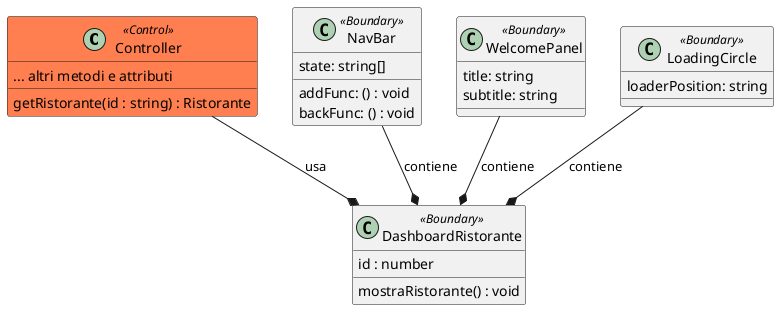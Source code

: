 @startuml


class Controller <<Control>> #coral{
... altri metodi e attributi
getRistorante(id : string) : Ristorante
}

class DashboardRistorante <<Boundary>> {
id : number
mostraRistorante() : void
}


class NavBar <<Boundary>> {

	addFunc: () : void
	backFunc: () : void
	state: string[]
}

class WelcomePanel <<Boundary>> {

    title: string
    subtitle: string

}

class LoadingCircle <<Boundary>> {

	loaderPosition: string

}



WelcomePanel--* DashboardRistorante: contiene
NavBar --* DashboardRistorante: contiene
LoadingCircle --* DashboardRistorante: contiene

Controller --* DashboardRistorante: usa
@enduml